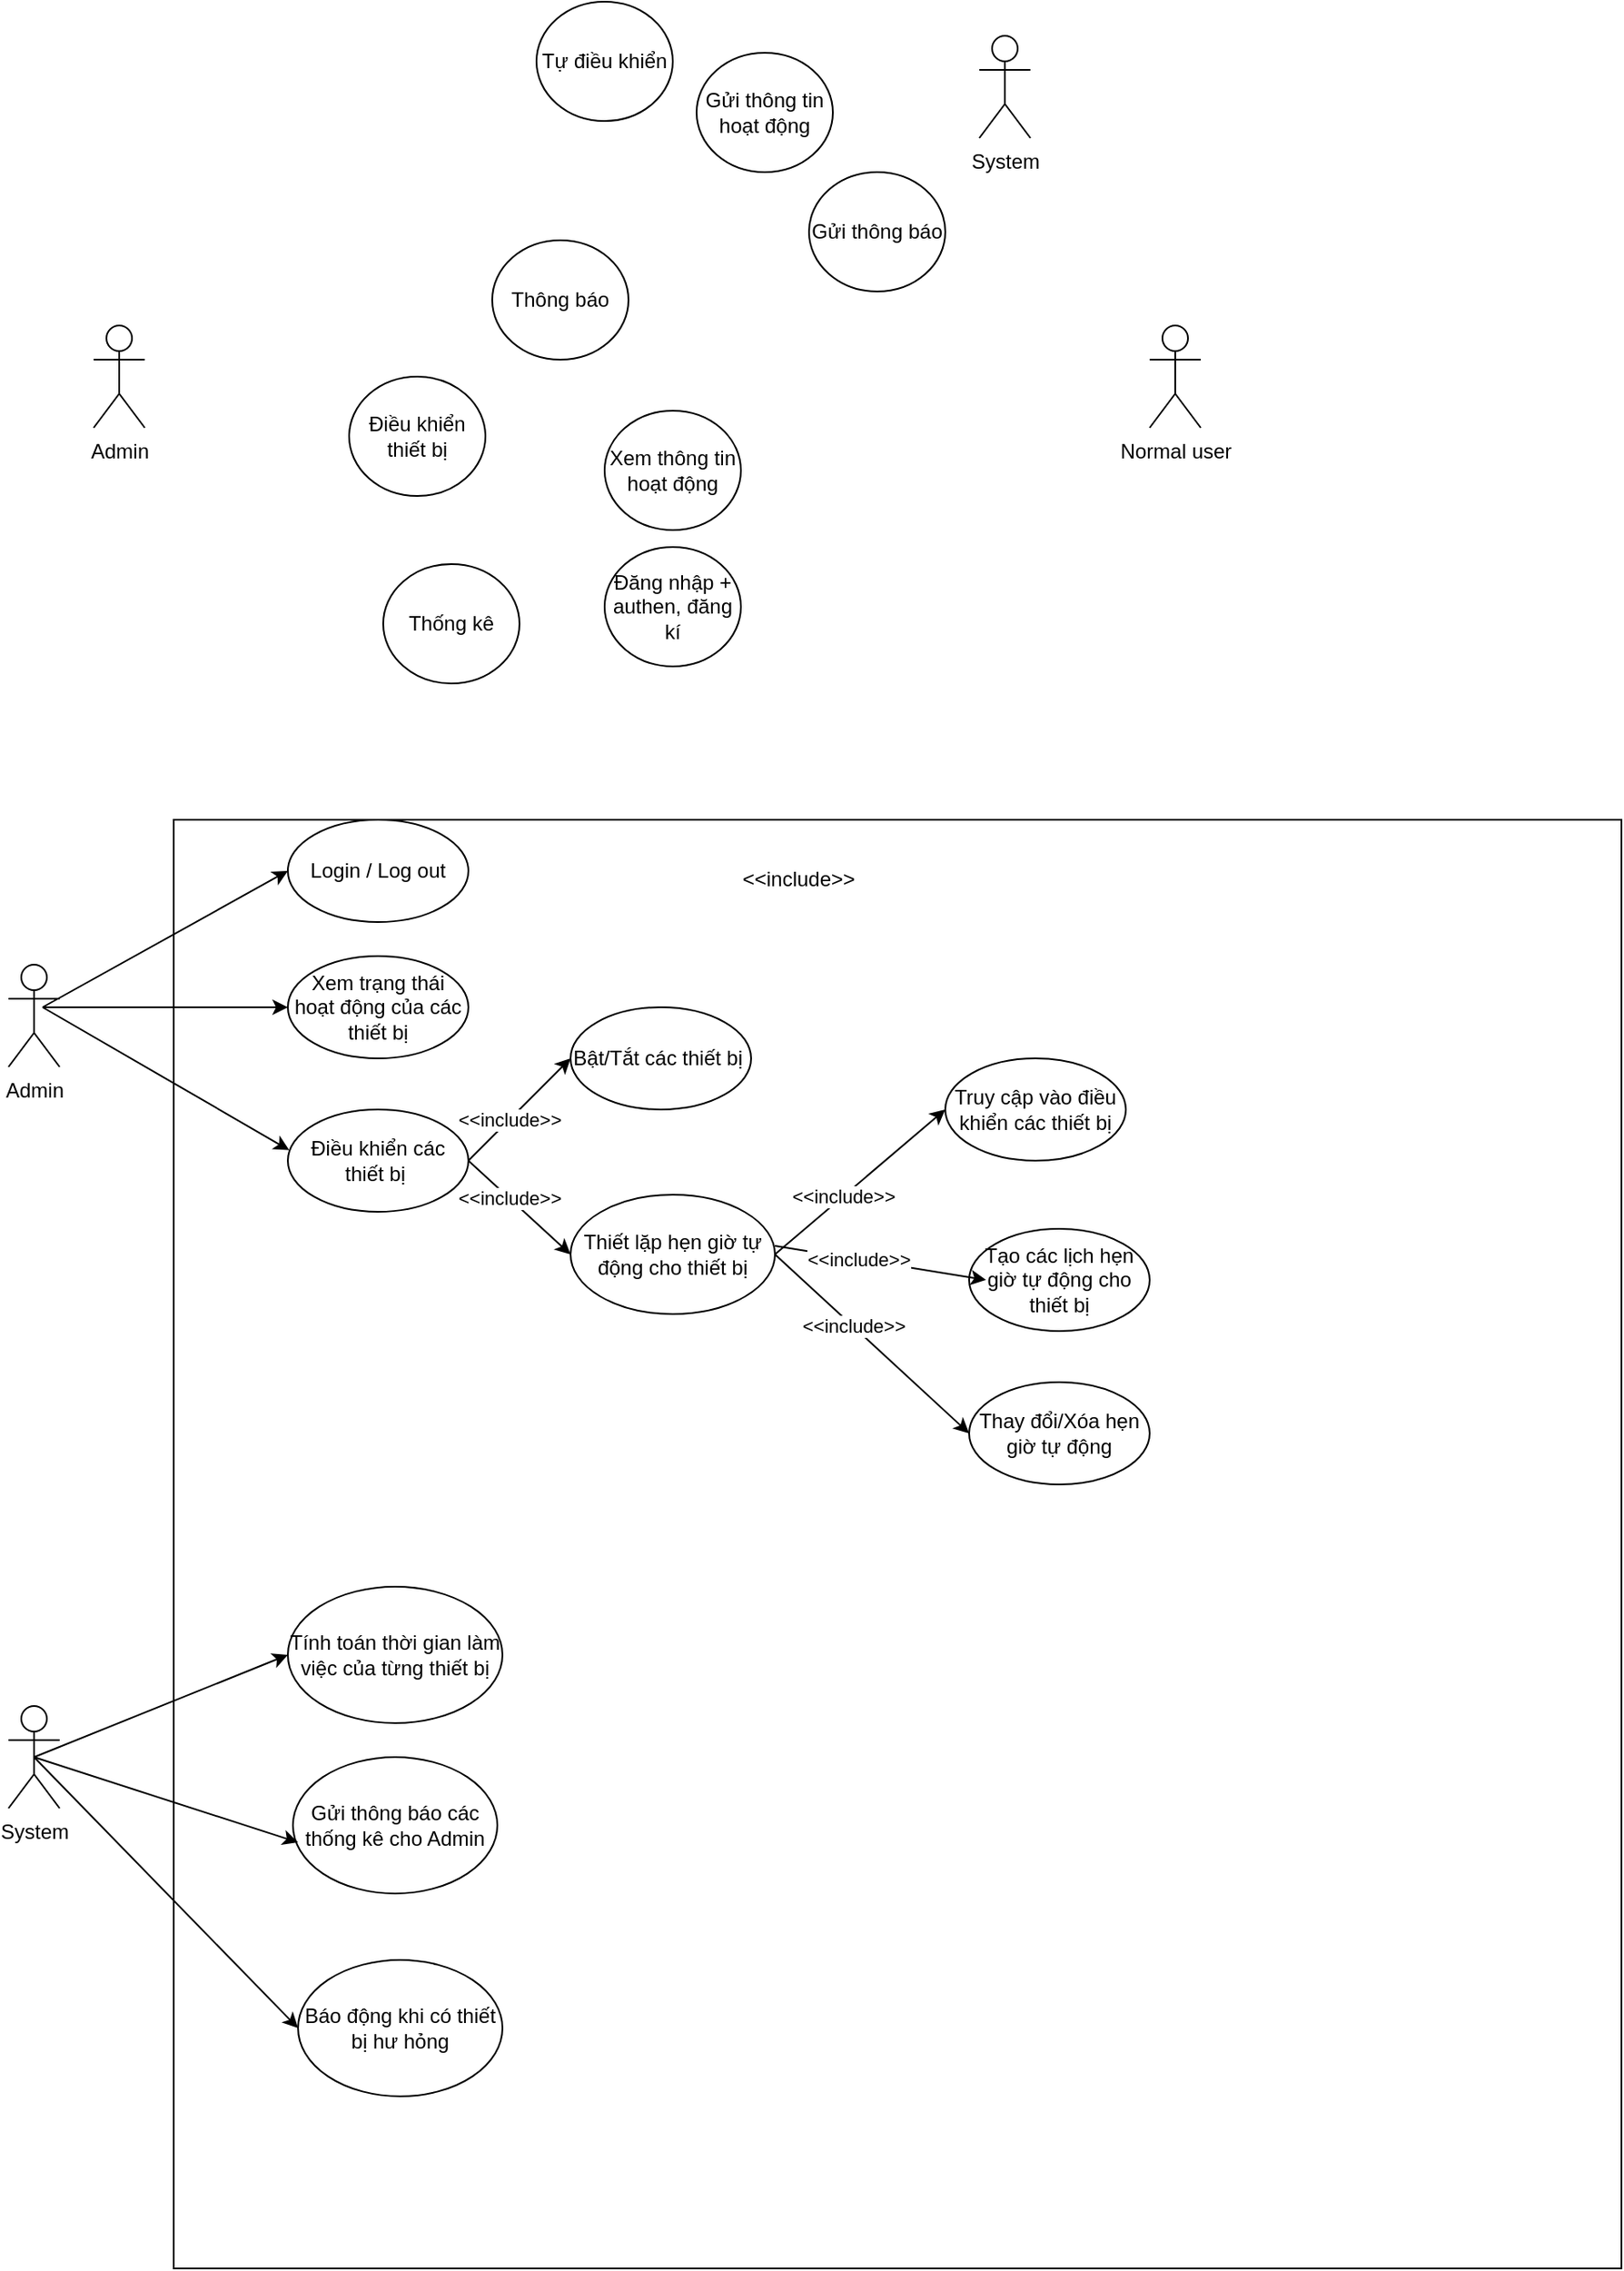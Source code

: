 <mxfile version="20.8.23" type="github" pages="2">
  <diagram name="Page-1" id="Gs4qEUFltZ7bUWOozk17">
    <mxGraphModel dx="1290" dy="581" grid="1" gridSize="10" guides="1" tooltips="1" connect="1" arrows="1" fold="1" page="1" pageScale="1" pageWidth="827" pageHeight="1169" math="0" shadow="0">
      <root>
        <mxCell id="0" />
        <mxCell id="1" parent="0" />
        <mxCell id="uzYhx_0hBrrOGjzf7BAf-1" value="Admin" style="shape=umlActor;verticalLabelPosition=bottom;verticalAlign=top;html=1;outlineConnect=0;" parent="1" vertex="1">
          <mxGeometry x="100" y="210" width="30" height="60" as="geometry" />
        </mxCell>
        <mxCell id="uzYhx_0hBrrOGjzf7BAf-2" value="Normal user&lt;br&gt;" style="shape=umlActor;verticalLabelPosition=bottom;verticalAlign=top;html=1;outlineConnect=0;" parent="1" vertex="1">
          <mxGeometry x="720" y="210" width="30" height="60" as="geometry" />
        </mxCell>
        <mxCell id="uzYhx_0hBrrOGjzf7BAf-3" value="Đăng nhập + authen, đăng kí" style="ellipse;whiteSpace=wrap;html=1;" parent="1" vertex="1">
          <mxGeometry x="400" y="340" width="80" height="70" as="geometry" />
        </mxCell>
        <mxCell id="uzYhx_0hBrrOGjzf7BAf-4" value="Xem thông tin hoạt động" style="ellipse;whiteSpace=wrap;html=1;" parent="1" vertex="1">
          <mxGeometry x="400" y="260" width="80" height="70" as="geometry" />
        </mxCell>
        <mxCell id="uzYhx_0hBrrOGjzf7BAf-6" value="Điều khiển thiết bị" style="ellipse;whiteSpace=wrap;html=1;" parent="1" vertex="1">
          <mxGeometry x="250" y="240" width="80" height="70" as="geometry" />
        </mxCell>
        <mxCell id="uzYhx_0hBrrOGjzf7BAf-7" value="Thông báo" style="ellipse;whiteSpace=wrap;html=1;" parent="1" vertex="1">
          <mxGeometry x="334" y="160" width="80" height="70" as="geometry" />
        </mxCell>
        <mxCell id="uzYhx_0hBrrOGjzf7BAf-8" value="Thống kê" style="ellipse;whiteSpace=wrap;html=1;" parent="1" vertex="1">
          <mxGeometry x="270" y="350" width="80" height="70" as="geometry" />
        </mxCell>
        <mxCell id="uzYhx_0hBrrOGjzf7BAf-9" value="Tự điều khiển" style="ellipse;whiteSpace=wrap;html=1;" parent="1" vertex="1">
          <mxGeometry x="360" y="20" width="80" height="70" as="geometry" />
        </mxCell>
        <mxCell id="uzYhx_0hBrrOGjzf7BAf-10" value="Gửi thông tin hoạt động" style="ellipse;whiteSpace=wrap;html=1;" parent="1" vertex="1">
          <mxGeometry x="454" y="50" width="80" height="70" as="geometry" />
        </mxCell>
        <mxCell id="uzYhx_0hBrrOGjzf7BAf-11" value="System&lt;br&gt;" style="shape=umlActor;verticalLabelPosition=bottom;verticalAlign=top;html=1;outlineConnect=0;" parent="1" vertex="1">
          <mxGeometry x="620" y="40" width="30" height="60" as="geometry" />
        </mxCell>
        <mxCell id="uzYhx_0hBrrOGjzf7BAf-12" value="Gửi thông báo" style="ellipse;whiteSpace=wrap;html=1;" parent="1" vertex="1">
          <mxGeometry x="520" y="120" width="80" height="70" as="geometry" />
        </mxCell>
        <mxCell id="IxM3IXugmNxA2LXYIeKf-1" value="" style="whiteSpace=wrap;html=1;aspect=fixed;" vertex="1" parent="1">
          <mxGeometry x="147" y="500" width="850" height="850" as="geometry" />
        </mxCell>
        <mxCell id="IxM3IXugmNxA2LXYIeKf-2" value="Admin" style="shape=umlActor;verticalLabelPosition=bottom;verticalAlign=top;html=1;outlineConnect=0;" vertex="1" parent="1">
          <mxGeometry x="50" y="585" width="30" height="60" as="geometry" />
        </mxCell>
        <mxCell id="IxM3IXugmNxA2LXYIeKf-3" value="Login / Log out" style="ellipse;whiteSpace=wrap;html=1;" vertex="1" parent="1">
          <mxGeometry x="214" y="500" width="106" height="60" as="geometry" />
        </mxCell>
        <mxCell id="IxM3IXugmNxA2LXYIeKf-4" value="Xem trạng thái hoạt động của các thiết bị" style="ellipse;whiteSpace=wrap;html=1;" vertex="1" parent="1">
          <mxGeometry x="214" y="580" width="106" height="60" as="geometry" />
        </mxCell>
        <mxCell id="IxM3IXugmNxA2LXYIeKf-5" value="Điều khiển các thiết bị&amp;nbsp;" style="ellipse;whiteSpace=wrap;html=1;" vertex="1" parent="1">
          <mxGeometry x="214" y="670" width="106" height="60" as="geometry" />
        </mxCell>
        <mxCell id="IxM3IXugmNxA2LXYIeKf-6" value="Bật/Tắt các thiết bị&amp;nbsp;" style="ellipse;whiteSpace=wrap;html=1;" vertex="1" parent="1">
          <mxGeometry x="380" y="610" width="106" height="60" as="geometry" />
        </mxCell>
        <mxCell id="IxM3IXugmNxA2LXYIeKf-10" value="Thiết lặp hẹn giờ tự động cho thiết bị" style="ellipse;whiteSpace=wrap;html=1;" vertex="1" parent="1">
          <mxGeometry x="380" y="720" width="120" height="70" as="geometry" />
        </mxCell>
        <mxCell id="IxM3IXugmNxA2LXYIeKf-11" value="Truy cập vào điều khiển các thiết bị" style="ellipse;whiteSpace=wrap;html=1;" vertex="1" parent="1">
          <mxGeometry x="600" y="640" width="106" height="60" as="geometry" />
        </mxCell>
        <mxCell id="IxM3IXugmNxA2LXYIeKf-12" value="Tạo các lịch hẹn giờ tự động cho thiết bị" style="ellipse;whiteSpace=wrap;html=1;" vertex="1" parent="1">
          <mxGeometry x="614" y="740" width="106" height="60" as="geometry" />
        </mxCell>
        <mxCell id="IxM3IXugmNxA2LXYIeKf-13" value="Thay đổi/Xóa hẹn giờ tự động" style="ellipse;whiteSpace=wrap;html=1;" vertex="1" parent="1">
          <mxGeometry x="614" y="830" width="106" height="60" as="geometry" />
        </mxCell>
        <mxCell id="IxM3IXugmNxA2LXYIeKf-14" value="" style="endArrow=classic;html=1;rounded=0;entryX=0;entryY=0.5;entryDx=0;entryDy=0;" edge="1" parent="1" target="IxM3IXugmNxA2LXYIeKf-3">
          <mxGeometry width="50" height="50" relative="1" as="geometry">
            <mxPoint x="70" y="610" as="sourcePoint" />
            <mxPoint x="120" y="560" as="targetPoint" />
          </mxGeometry>
        </mxCell>
        <mxCell id="IxM3IXugmNxA2LXYIeKf-15" value="&amp;lt;&amp;lt;include&amp;gt;&amp;gt;" style="text;html=1;strokeColor=none;fillColor=none;align=center;verticalAlign=middle;whiteSpace=wrap;rounded=0;" vertex="1" parent="1">
          <mxGeometry x="484" y="520" width="60" height="30" as="geometry" />
        </mxCell>
        <mxCell id="IxM3IXugmNxA2LXYIeKf-16" value="" style="endArrow=classic;html=1;rounded=0;" edge="1" parent="1" target="IxM3IXugmNxA2LXYIeKf-4">
          <mxGeometry width="50" height="50" relative="1" as="geometry">
            <mxPoint x="70" y="610" as="sourcePoint" />
            <mxPoint x="520" y="720" as="targetPoint" />
          </mxGeometry>
        </mxCell>
        <mxCell id="IxM3IXugmNxA2LXYIeKf-17" value="" style="endArrow=classic;html=1;rounded=0;entryX=0.008;entryY=0.397;entryDx=0;entryDy=0;entryPerimeter=0;" edge="1" parent="1" target="IxM3IXugmNxA2LXYIeKf-5">
          <mxGeometry width="50" height="50" relative="1" as="geometry">
            <mxPoint x="70" y="610" as="sourcePoint" />
            <mxPoint x="224" y="620" as="targetPoint" />
          </mxGeometry>
        </mxCell>
        <mxCell id="IxM3IXugmNxA2LXYIeKf-18" value="&amp;lt;&amp;lt;include&amp;gt;&amp;gt;" style="endArrow=classic;html=1;rounded=0;exitX=1;exitY=0.5;exitDx=0;exitDy=0;entryX=0;entryY=0.5;entryDx=0;entryDy=0;" edge="1" parent="1" source="IxM3IXugmNxA2LXYIeKf-5" target="IxM3IXugmNxA2LXYIeKf-10">
          <mxGeometry x="-0.2" width="50" height="50" relative="1" as="geometry">
            <mxPoint x="470" y="700" as="sourcePoint" />
            <mxPoint x="520" y="650" as="targetPoint" />
            <Array as="points" />
            <mxPoint as="offset" />
          </mxGeometry>
        </mxCell>
        <mxCell id="IxM3IXugmNxA2LXYIeKf-20" value="&amp;lt;&amp;lt;include&amp;gt;&amp;gt;" style="endArrow=classic;html=1;rounded=0;exitX=1;exitY=0.5;exitDx=0;exitDy=0;entryX=0;entryY=0.5;entryDx=0;entryDy=0;" edge="1" parent="1" source="IxM3IXugmNxA2LXYIeKf-5" target="IxM3IXugmNxA2LXYIeKf-6">
          <mxGeometry x="-0.2" width="50" height="50" relative="1" as="geometry">
            <mxPoint x="480" y="710" as="sourcePoint" />
            <mxPoint x="530" y="660" as="targetPoint" />
            <Array as="points" />
            <mxPoint as="offset" />
          </mxGeometry>
        </mxCell>
        <mxCell id="IxM3IXugmNxA2LXYIeKf-21" value="&amp;lt;&amp;lt;include&amp;gt;&amp;gt;" style="endArrow=classic;html=1;rounded=0;exitX=1;exitY=0.5;exitDx=0;exitDy=0;entryX=0;entryY=0.5;entryDx=0;entryDy=0;" edge="1" parent="1" source="IxM3IXugmNxA2LXYIeKf-10" target="IxM3IXugmNxA2LXYIeKf-11">
          <mxGeometry x="-0.2" width="50" height="50" relative="1" as="geometry">
            <mxPoint x="330" y="710" as="sourcePoint" />
            <mxPoint x="390" y="650" as="targetPoint" />
            <Array as="points" />
            <mxPoint as="offset" />
          </mxGeometry>
        </mxCell>
        <mxCell id="IxM3IXugmNxA2LXYIeKf-22" value="&amp;lt;&amp;lt;include&amp;gt;&amp;gt;" style="endArrow=classic;html=1;rounded=0;entryX=0.094;entryY=0.5;entryDx=0;entryDy=0;entryPerimeter=0;" edge="1" parent="1" target="IxM3IXugmNxA2LXYIeKf-12">
          <mxGeometry x="-0.2" width="50" height="50" relative="1" as="geometry">
            <mxPoint x="500" y="750" as="sourcePoint" />
            <mxPoint x="400" y="660" as="targetPoint" />
            <Array as="points" />
            <mxPoint as="offset" />
          </mxGeometry>
        </mxCell>
        <mxCell id="IxM3IXugmNxA2LXYIeKf-24" value="&amp;lt;&amp;lt;include&amp;gt;&amp;gt;" style="endArrow=classic;html=1;rounded=0;exitX=1;exitY=0.5;exitDx=0;exitDy=0;entryX=0;entryY=0.5;entryDx=0;entryDy=0;" edge="1" parent="1" source="IxM3IXugmNxA2LXYIeKf-10" target="IxM3IXugmNxA2LXYIeKf-13">
          <mxGeometry x="-0.2" width="50" height="50" relative="1" as="geometry">
            <mxPoint x="330" y="710" as="sourcePoint" />
            <mxPoint x="390" y="650" as="targetPoint" />
            <Array as="points" />
            <mxPoint as="offset" />
          </mxGeometry>
        </mxCell>
        <mxCell id="IxM3IXugmNxA2LXYIeKf-26" value="System" style="shape=umlActor;verticalLabelPosition=bottom;verticalAlign=top;html=1;outlineConnect=0;" vertex="1" parent="1">
          <mxGeometry x="50" y="1020" width="30" height="60" as="geometry" />
        </mxCell>
        <mxCell id="IxM3IXugmNxA2LXYIeKf-28" value="Tính toán thời gian làm việc của từng thiết bị" style="ellipse;whiteSpace=wrap;html=1;" vertex="1" parent="1">
          <mxGeometry x="214" y="950" width="126" height="80" as="geometry" />
        </mxCell>
        <mxCell id="IxM3IXugmNxA2LXYIeKf-29" value="Gửi thông báo các thống kê cho Admin" style="ellipse;whiteSpace=wrap;html=1;" vertex="1" parent="1">
          <mxGeometry x="217" y="1050" width="120" height="80" as="geometry" />
        </mxCell>
        <mxCell id="IxM3IXugmNxA2LXYIeKf-30" value="Báo động khi có thiết bị hư hỏng" style="ellipse;whiteSpace=wrap;html=1;" vertex="1" parent="1">
          <mxGeometry x="220" y="1169" width="120" height="80" as="geometry" />
        </mxCell>
        <mxCell id="IxM3IXugmNxA2LXYIeKf-31" value="" style="endArrow=classic;html=1;rounded=0;exitX=0.5;exitY=0.5;exitDx=0;exitDy=0;exitPerimeter=0;entryX=0;entryY=0.5;entryDx=0;entryDy=0;" edge="1" parent="1" source="IxM3IXugmNxA2LXYIeKf-26" target="IxM3IXugmNxA2LXYIeKf-28">
          <mxGeometry width="50" height="50" relative="1" as="geometry">
            <mxPoint x="470" y="1090" as="sourcePoint" />
            <mxPoint x="520" y="1040" as="targetPoint" />
          </mxGeometry>
        </mxCell>
        <mxCell id="IxM3IXugmNxA2LXYIeKf-32" value="" style="endArrow=classic;html=1;rounded=0;exitX=0.5;exitY=0.5;exitDx=0;exitDy=0;exitPerimeter=0;entryX=0.025;entryY=0.625;entryDx=0;entryDy=0;entryPerimeter=0;" edge="1" parent="1" source="IxM3IXugmNxA2LXYIeKf-26" target="IxM3IXugmNxA2LXYIeKf-29">
          <mxGeometry width="50" height="50" relative="1" as="geometry">
            <mxPoint x="75" y="1060" as="sourcePoint" />
            <mxPoint x="224" y="1000" as="targetPoint" />
          </mxGeometry>
        </mxCell>
        <mxCell id="IxM3IXugmNxA2LXYIeKf-33" value="" style="endArrow=classic;html=1;rounded=0;exitX=0.5;exitY=0.5;exitDx=0;exitDy=0;exitPerimeter=0;entryX=0;entryY=0.5;entryDx=0;entryDy=0;" edge="1" parent="1" source="IxM3IXugmNxA2LXYIeKf-26" target="IxM3IXugmNxA2LXYIeKf-30">
          <mxGeometry width="50" height="50" relative="1" as="geometry">
            <mxPoint x="75" y="1060" as="sourcePoint" />
            <mxPoint x="230" y="1110" as="targetPoint" />
          </mxGeometry>
        </mxCell>
      </root>
    </mxGraphModel>
  </diagram>
  <diagram id="SMEi1w08QLxo90LiDVtl" name="Trang-2">
    <mxGraphModel dx="1290" dy="581" grid="1" gridSize="10" guides="1" tooltips="1" connect="1" arrows="1" fold="1" page="1" pageScale="1" pageWidth="827" pageHeight="1169" math="0" shadow="0">
      <root>
        <mxCell id="0" />
        <mxCell id="1" parent="0" />
      </root>
    </mxGraphModel>
  </diagram>
</mxfile>
